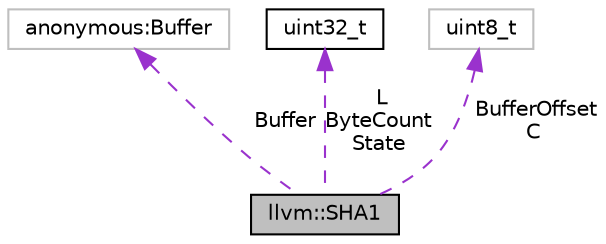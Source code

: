 digraph "llvm::SHA1"
{
 // LATEX_PDF_SIZE
  bgcolor="transparent";
  edge [fontname="Helvetica",fontsize="10",labelfontname="Helvetica",labelfontsize="10"];
  node [fontname="Helvetica",fontsize="10",shape=record];
  Node1 [label="llvm::SHA1",height=0.2,width=0.4,color="black", fillcolor="grey75", style="filled", fontcolor="black",tooltip="A class that wrap the SHA1 algorithm."];
  Node2 -> Node1 [dir="back",color="darkorchid3",fontsize="10",style="dashed",label=" Buffer" ,fontname="Helvetica"];
  Node2 [label="anonymous:Buffer",height=0.2,width=0.4,color="grey75",tooltip=" "];
  Node3 -> Node1 [dir="back",color="darkorchid3",fontsize="10",style="dashed",label=" L\nByteCount\nState" ,fontname="Helvetica"];
  Node3 [label="uint32_t",height=0.2,width=0.4,color="black",URL="$classuint32__t.html",tooltip=" "];
  Node4 -> Node1 [dir="back",color="darkorchid3",fontsize="10",style="dashed",label=" BufferOffset\nC" ,fontname="Helvetica"];
  Node4 [label="uint8_t",height=0.2,width=0.4,color="grey75",tooltip=" "];
}
